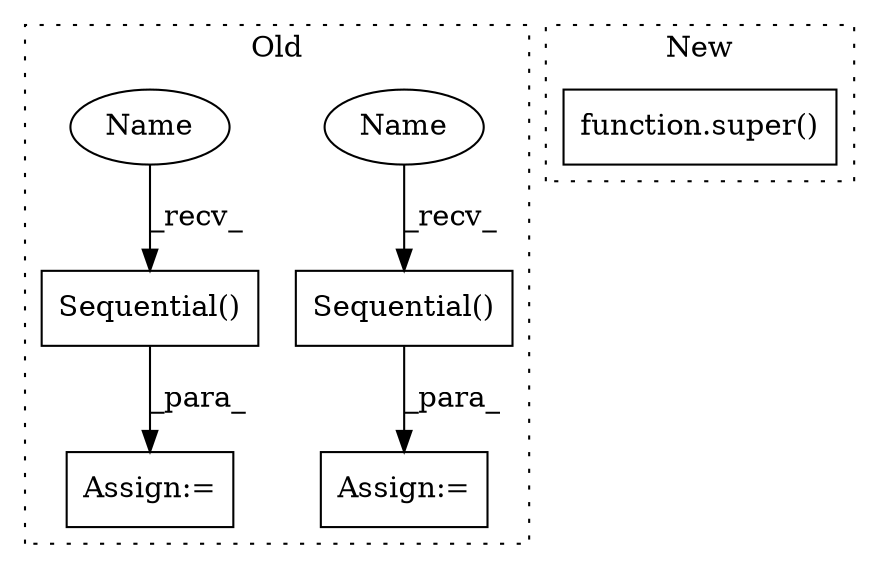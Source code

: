 digraph G {
subgraph cluster0 {
1 [label="Sequential()" a="75" s="751,922" l="31,14" shape="box"];
3 [label="Assign:=" a="68" s="748" l="3" shape="box"];
4 [label="Sequential()" a="75" s="645" l="15" shape="box"];
5 [label="Assign:=" a="68" s="642" l="3" shape="box"];
6 [label="Name" a="87" s="645" l="2" shape="ellipse"];
7 [label="Name" a="87" s="751" l="2" shape="ellipse"];
label = "Old";
style="dotted";
}
subgraph cluster1 {
2 [label="function.super()" a="75" s="2008" l="7" shape="box"];
label = "New";
style="dotted";
}
1 -> 3 [label="_para_"];
4 -> 5 [label="_para_"];
6 -> 4 [label="_recv_"];
7 -> 1 [label="_recv_"];
}